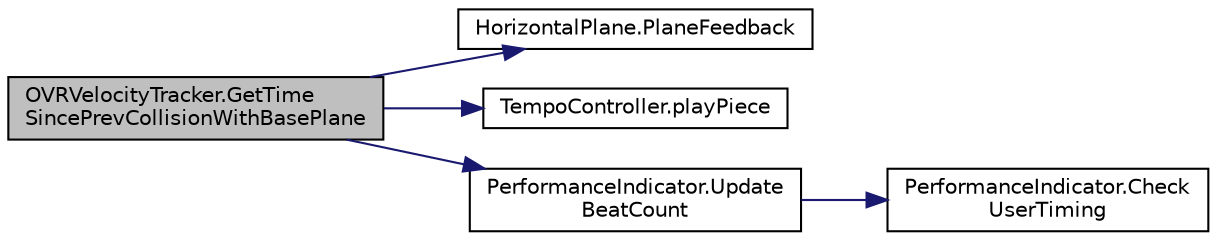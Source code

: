 digraph "OVRVelocityTracker.GetTimeSincePrevCollisionWithBasePlane"
{
 // LATEX_PDF_SIZE
  edge [fontname="Helvetica",fontsize="10",labelfontname="Helvetica",labelfontsize="10"];
  node [fontname="Helvetica",fontsize="10",shape=record];
  rankdir="LR";
  Node1 [label="OVRVelocityTracker.GetTime\lSincePrevCollisionWithBasePlane",height=0.2,width=0.4,color="black", fillcolor="grey75", style="filled", fontcolor="black",tooltip="Calculates time elapsed since the last recorded collision with the base plane Trigger on device must ..."];
  Node1 -> Node2 [color="midnightblue",fontsize="10",style="solid",fontname="Helvetica"];
  Node2 [label="HorizontalPlane.PlaneFeedback",height=0.2,width=0.4,color="black", fillcolor="white", style="filled",URL="$class_horizontal_plane.html#a2c5bc9c5fba8cb1bac5bc390bb686a67",tooltip="Calls the haptic feedback and ripple feedback"];
  Node1 -> Node3 [color="midnightblue",fontsize="10",style="solid",fontname="Helvetica"];
  Node3 [label="TempoController.playPiece",height=0.2,width=0.4,color="black", fillcolor="white", style="filled",URL="$class_tempo_controller.html#adb47e12357225886236ddfd0a073eb15",tooltip="Access Wwise functionality to play current piece if not already playing and the prep beat gesture has..."];
  Node1 -> Node4 [color="midnightblue",fontsize="10",style="solid",fontname="Helvetica"];
  Node4 [label="PerformanceIndicator.Update\lBeatCount",height=0.2,width=0.4,color="black", fillcolor="white", style="filled",URL="$class_performance_indicator.html#a1dc851536bf2e405aef31fe7958d51a6",tooltip="Updates beat count, resets count every 4th beat"];
  Node4 -> Node5 [color="midnightblue",fontsize="10",style="solid",fontname="Helvetica"];
  Node5 [label="PerformanceIndicator.Check\lUserTiming",height=0.2,width=0.4,color="black", fillcolor="white", style="filled",URL="$class_performance_indicator.html#aad8f7a7d9a49a6c9279421c7b2278619",tooltip="At every beat, checks whether user's gestures are in time with audio BPM, providing user feedback by ..."];
}

